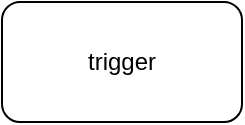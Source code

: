 <mxfile version="24.2.2" type="device">
  <diagram name="Page-1" id="oLrQsLLNxiNXnWnqp0oX">
    <mxGraphModel dx="1701" dy="1135" grid="1" gridSize="10" guides="1" tooltips="1" connect="1" arrows="1" fold="1" page="1" pageScale="1" pageWidth="850" pageHeight="1100" math="0" shadow="0">
      <root>
        <mxCell id="0" />
        <mxCell id="1" parent="0" />
        <mxCell id="fGlrDVOS8aVIvN23r_SS-1" value="trigger" style="rounded=1;whiteSpace=wrap;html=1;" vertex="1" parent="1">
          <mxGeometry x="280" y="160" width="120" height="60" as="geometry" />
        </mxCell>
      </root>
    </mxGraphModel>
  </diagram>
</mxfile>
